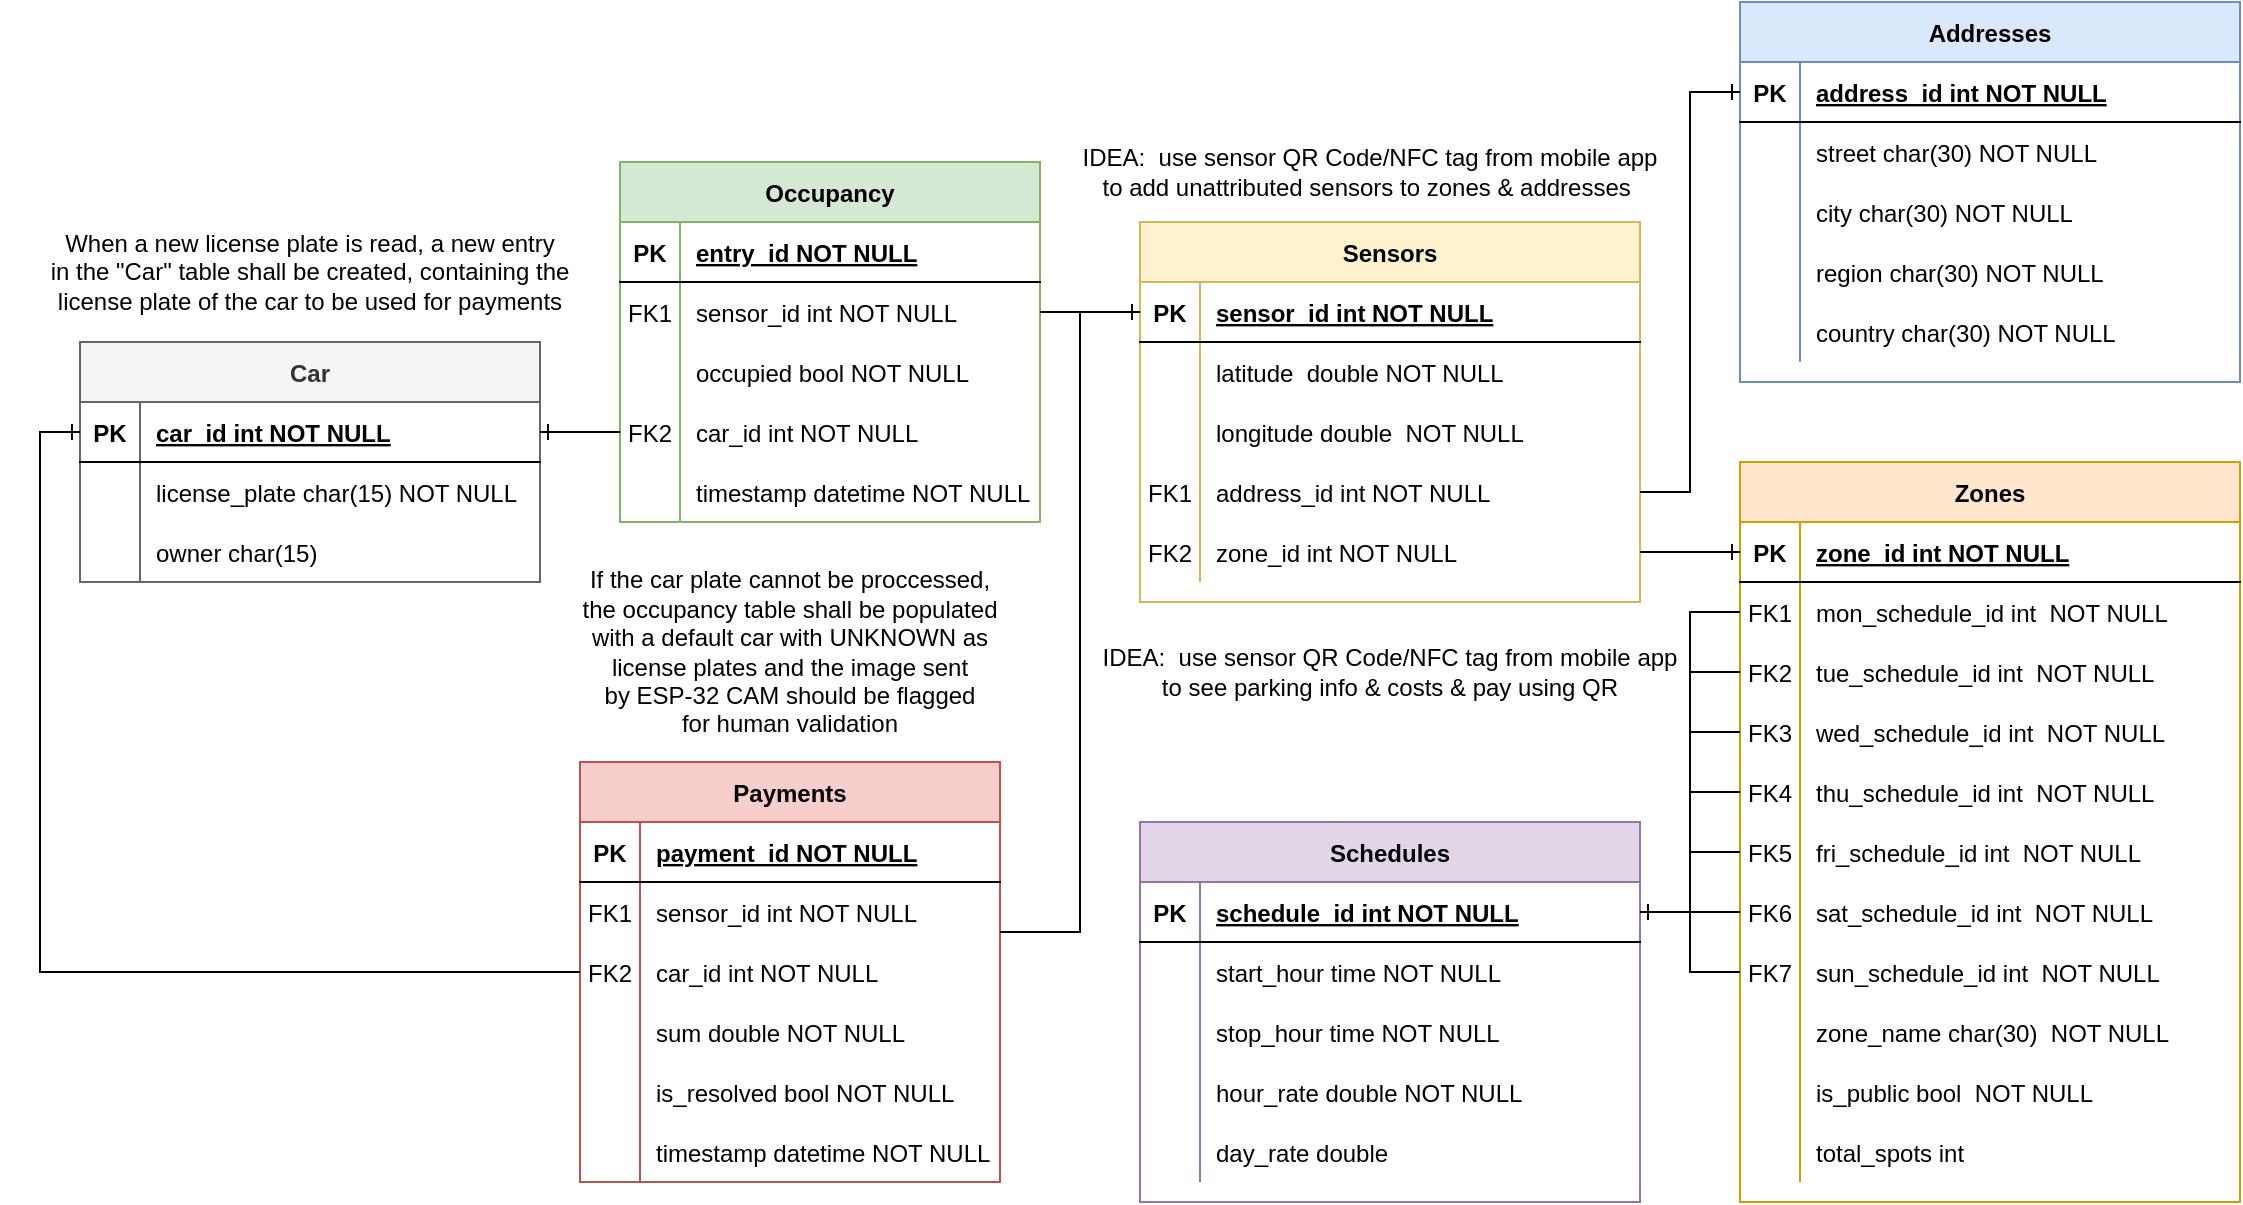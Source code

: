 <mxfile version="20.5.1" type="device"><diagram id="R2lEEEUBdFMjLlhIrx00" name="Page-1"><mxGraphModel dx="2128" dy="551" grid="1" gridSize="10" guides="1" tooltips="1" connect="1" arrows="1" fold="1" page="1" pageScale="1" pageWidth="850" pageHeight="1100" math="0" shadow="0" extFonts="Permanent Marker^https://fonts.googleapis.com/css?family=Permanent+Marker"><root><mxCell id="0"/><mxCell id="1" parent="0"/><mxCell id="C-vyLk0tnHw3VtMMgP7b-2" value="Addresses" style="shape=table;startSize=30;container=1;collapsible=1;childLayout=tableLayout;fixedRows=1;rowLines=0;fontStyle=1;align=center;resizeLast=1;fillColor=#dae8fc;strokeColor=#6c8ebf;" parent="1" vertex="1"><mxGeometry x="570" y="110" width="250" height="190" as="geometry"/></mxCell><mxCell id="C-vyLk0tnHw3VtMMgP7b-3" value="" style="shape=partialRectangle;collapsible=0;dropTarget=0;pointerEvents=0;fillColor=none;points=[[0,0.5],[1,0.5]];portConstraint=eastwest;top=0;left=0;right=0;bottom=1;" parent="C-vyLk0tnHw3VtMMgP7b-2" vertex="1"><mxGeometry y="30" width="250" height="30" as="geometry"/></mxCell><mxCell id="C-vyLk0tnHw3VtMMgP7b-4" value="PK" style="shape=partialRectangle;overflow=hidden;connectable=0;fillColor=none;top=0;left=0;bottom=0;right=0;fontStyle=1;" parent="C-vyLk0tnHw3VtMMgP7b-3" vertex="1"><mxGeometry width="30" height="30" as="geometry"><mxRectangle width="30" height="30" as="alternateBounds"/></mxGeometry></mxCell><mxCell id="C-vyLk0tnHw3VtMMgP7b-5" value="address_id int NOT NULL " style="shape=partialRectangle;overflow=hidden;connectable=0;fillColor=none;top=0;left=0;bottom=0;right=0;align=left;spacingLeft=6;fontStyle=5;" parent="C-vyLk0tnHw3VtMMgP7b-3" vertex="1"><mxGeometry x="30" width="220" height="30" as="geometry"><mxRectangle width="220" height="30" as="alternateBounds"/></mxGeometry></mxCell><mxCell id="rsS_jhaU9RHs_I5xBxLP-193" value="" style="shape=partialRectangle;collapsible=0;dropTarget=0;pointerEvents=0;fillColor=none;points=[[0,0.5],[1,0.5]];portConstraint=eastwest;top=0;left=0;right=0;bottom=0;" parent="C-vyLk0tnHw3VtMMgP7b-2" vertex="1"><mxGeometry y="60" width="250" height="30" as="geometry"/></mxCell><mxCell id="rsS_jhaU9RHs_I5xBxLP-194" value="" style="shape=partialRectangle;overflow=hidden;connectable=0;fillColor=none;top=0;left=0;bottom=0;right=0;" parent="rsS_jhaU9RHs_I5xBxLP-193" vertex="1"><mxGeometry width="30" height="30" as="geometry"><mxRectangle width="30" height="30" as="alternateBounds"/></mxGeometry></mxCell><mxCell id="rsS_jhaU9RHs_I5xBxLP-195" value="street char(30) NOT NULL" style="shape=partialRectangle;overflow=hidden;connectable=0;fillColor=none;top=0;left=0;bottom=0;right=0;align=left;spacingLeft=6;" parent="rsS_jhaU9RHs_I5xBxLP-193" vertex="1"><mxGeometry x="30" width="220" height="30" as="geometry"><mxRectangle width="220" height="30" as="alternateBounds"/></mxGeometry></mxCell><mxCell id="C-vyLk0tnHw3VtMMgP7b-6" value="" style="shape=partialRectangle;collapsible=0;dropTarget=0;pointerEvents=0;fillColor=none;points=[[0,0.5],[1,0.5]];portConstraint=eastwest;top=0;left=0;right=0;bottom=0;" parent="C-vyLk0tnHw3VtMMgP7b-2" vertex="1"><mxGeometry y="90" width="250" height="30" as="geometry"/></mxCell><mxCell id="C-vyLk0tnHw3VtMMgP7b-7" value="" style="shape=partialRectangle;overflow=hidden;connectable=0;fillColor=none;top=0;left=0;bottom=0;right=0;" parent="C-vyLk0tnHw3VtMMgP7b-6" vertex="1"><mxGeometry width="30" height="30" as="geometry"><mxRectangle width="30" height="30" as="alternateBounds"/></mxGeometry></mxCell><mxCell id="C-vyLk0tnHw3VtMMgP7b-8" value="city char(30) NOT NULL" style="shape=partialRectangle;overflow=hidden;connectable=0;fillColor=none;top=0;left=0;bottom=0;right=0;align=left;spacingLeft=6;" parent="C-vyLk0tnHw3VtMMgP7b-6" vertex="1"><mxGeometry x="30" width="220" height="30" as="geometry"><mxRectangle width="220" height="30" as="alternateBounds"/></mxGeometry></mxCell><mxCell id="rsS_jhaU9RHs_I5xBxLP-184" value="" style="shape=partialRectangle;collapsible=0;dropTarget=0;pointerEvents=0;fillColor=none;points=[[0,0.5],[1,0.5]];portConstraint=eastwest;top=0;left=0;right=0;bottom=0;" parent="C-vyLk0tnHw3VtMMgP7b-2" vertex="1"><mxGeometry y="120" width="250" height="30" as="geometry"/></mxCell><mxCell id="rsS_jhaU9RHs_I5xBxLP-185" value="" style="shape=partialRectangle;overflow=hidden;connectable=0;fillColor=none;top=0;left=0;bottom=0;right=0;" parent="rsS_jhaU9RHs_I5xBxLP-184" vertex="1"><mxGeometry width="30" height="30" as="geometry"><mxRectangle width="30" height="30" as="alternateBounds"/></mxGeometry></mxCell><mxCell id="rsS_jhaU9RHs_I5xBxLP-186" value="region char(30) NOT NULL" style="shape=partialRectangle;overflow=hidden;connectable=0;fillColor=none;top=0;left=0;bottom=0;right=0;align=left;spacingLeft=6;" parent="rsS_jhaU9RHs_I5xBxLP-184" vertex="1"><mxGeometry x="30" width="220" height="30" as="geometry"><mxRectangle width="220" height="30" as="alternateBounds"/></mxGeometry></mxCell><mxCell id="rsS_jhaU9RHs_I5xBxLP-187" value="" style="shape=partialRectangle;collapsible=0;dropTarget=0;pointerEvents=0;fillColor=none;points=[[0,0.5],[1,0.5]];portConstraint=eastwest;top=0;left=0;right=0;bottom=0;" parent="C-vyLk0tnHw3VtMMgP7b-2" vertex="1"><mxGeometry y="150" width="250" height="30" as="geometry"/></mxCell><mxCell id="rsS_jhaU9RHs_I5xBxLP-188" value="" style="shape=partialRectangle;overflow=hidden;connectable=0;fillColor=none;top=0;left=0;bottom=0;right=0;" parent="rsS_jhaU9RHs_I5xBxLP-187" vertex="1"><mxGeometry width="30" height="30" as="geometry"><mxRectangle width="30" height="30" as="alternateBounds"/></mxGeometry></mxCell><mxCell id="rsS_jhaU9RHs_I5xBxLP-189" value="country char(30) NOT NULL" style="shape=partialRectangle;overflow=hidden;connectable=0;fillColor=none;top=0;left=0;bottom=0;right=0;align=left;spacingLeft=6;" parent="rsS_jhaU9RHs_I5xBxLP-187" vertex="1"><mxGeometry x="30" width="220" height="30" as="geometry"><mxRectangle width="220" height="30" as="alternateBounds"/></mxGeometry></mxCell><mxCell id="C-vyLk0tnHw3VtMMgP7b-13" value="Sensors" style="shape=table;startSize=30;container=1;collapsible=1;childLayout=tableLayout;fixedRows=1;rowLines=0;fontStyle=1;align=center;resizeLast=1;fillColor=#fff2cc;strokeColor=#d6b656;" parent="1" vertex="1"><mxGeometry x="270" y="220" width="250" height="190" as="geometry"/></mxCell><mxCell id="C-vyLk0tnHw3VtMMgP7b-14" value="" style="shape=partialRectangle;collapsible=0;dropTarget=0;pointerEvents=0;fillColor=none;points=[[0,0.5],[1,0.5]];portConstraint=eastwest;top=0;left=0;right=0;bottom=1;" parent="C-vyLk0tnHw3VtMMgP7b-13" vertex="1"><mxGeometry y="30" width="250" height="30" as="geometry"/></mxCell><mxCell id="C-vyLk0tnHw3VtMMgP7b-15" value="PK" style="shape=partialRectangle;overflow=hidden;connectable=0;fillColor=none;top=0;left=0;bottom=0;right=0;fontStyle=1;" parent="C-vyLk0tnHw3VtMMgP7b-14" vertex="1"><mxGeometry width="30" height="30" as="geometry"><mxRectangle width="30" height="30" as="alternateBounds"/></mxGeometry></mxCell><mxCell id="C-vyLk0tnHw3VtMMgP7b-16" value="sensor_id int NOT NULL" style="shape=partialRectangle;overflow=hidden;connectable=0;fillColor=none;top=0;left=0;bottom=0;right=0;align=left;spacingLeft=6;fontStyle=5;" parent="C-vyLk0tnHw3VtMMgP7b-14" vertex="1"><mxGeometry x="30" width="220" height="30" as="geometry"><mxRectangle width="220" height="30" as="alternateBounds"/></mxGeometry></mxCell><mxCell id="C-vyLk0tnHw3VtMMgP7b-20" value="" style="shape=partialRectangle;collapsible=0;dropTarget=0;pointerEvents=0;fillColor=none;points=[[0,0.5],[1,0.5]];portConstraint=eastwest;top=0;left=0;right=0;bottom=0;" parent="C-vyLk0tnHw3VtMMgP7b-13" vertex="1"><mxGeometry y="60" width="250" height="30" as="geometry"/></mxCell><mxCell id="C-vyLk0tnHw3VtMMgP7b-21" value="" style="shape=partialRectangle;overflow=hidden;connectable=0;fillColor=none;top=0;left=0;bottom=0;right=0;" parent="C-vyLk0tnHw3VtMMgP7b-20" vertex="1"><mxGeometry width="30" height="30" as="geometry"><mxRectangle width="30" height="30" as="alternateBounds"/></mxGeometry></mxCell><mxCell id="C-vyLk0tnHw3VtMMgP7b-22" value="latitude  double NOT NULL" style="shape=partialRectangle;overflow=hidden;connectable=0;fillColor=none;top=0;left=0;bottom=0;right=0;align=left;spacingLeft=6;" parent="C-vyLk0tnHw3VtMMgP7b-20" vertex="1"><mxGeometry x="30" width="220" height="30" as="geometry"><mxRectangle width="220" height="30" as="alternateBounds"/></mxGeometry></mxCell><mxCell id="rsS_jhaU9RHs_I5xBxLP-3" value="" style="shape=partialRectangle;collapsible=0;dropTarget=0;pointerEvents=0;fillColor=none;points=[[0,0.5],[1,0.5]];portConstraint=eastwest;top=0;left=0;right=0;bottom=0;" parent="C-vyLk0tnHw3VtMMgP7b-13" vertex="1"><mxGeometry y="90" width="250" height="30" as="geometry"/></mxCell><mxCell id="rsS_jhaU9RHs_I5xBxLP-4" value="" style="shape=partialRectangle;overflow=hidden;connectable=0;fillColor=none;top=0;left=0;bottom=0;right=0;" parent="rsS_jhaU9RHs_I5xBxLP-3" vertex="1"><mxGeometry width="30" height="30" as="geometry"><mxRectangle width="30" height="30" as="alternateBounds"/></mxGeometry></mxCell><mxCell id="rsS_jhaU9RHs_I5xBxLP-5" value="longitude double  NOT NULL" style="shape=partialRectangle;overflow=hidden;connectable=0;fillColor=none;top=0;left=0;bottom=0;right=0;align=left;spacingLeft=6;" parent="rsS_jhaU9RHs_I5xBxLP-3" vertex="1"><mxGeometry x="30" width="220" height="30" as="geometry"><mxRectangle width="220" height="30" as="alternateBounds"/></mxGeometry></mxCell><mxCell id="rsS_jhaU9RHs_I5xBxLP-6" value="" style="shape=partialRectangle;collapsible=0;dropTarget=0;pointerEvents=0;fillColor=none;points=[[0,0.5],[1,0.5]];portConstraint=eastwest;top=0;left=0;right=0;bottom=0;" parent="C-vyLk0tnHw3VtMMgP7b-13" vertex="1"><mxGeometry y="120" width="250" height="30" as="geometry"/></mxCell><mxCell id="rsS_jhaU9RHs_I5xBxLP-7" value="FK1" style="shape=partialRectangle;overflow=hidden;connectable=0;fillColor=none;top=0;left=0;bottom=0;right=0;" parent="rsS_jhaU9RHs_I5xBxLP-6" vertex="1"><mxGeometry width="30" height="30" as="geometry"><mxRectangle width="30" height="30" as="alternateBounds"/></mxGeometry></mxCell><mxCell id="rsS_jhaU9RHs_I5xBxLP-8" value="address_id int NOT NULL" style="shape=partialRectangle;overflow=hidden;connectable=0;fillColor=none;top=0;left=0;bottom=0;right=0;align=left;spacingLeft=6;" parent="rsS_jhaU9RHs_I5xBxLP-6" vertex="1"><mxGeometry x="30" width="220" height="30" as="geometry"><mxRectangle width="220" height="30" as="alternateBounds"/></mxGeometry></mxCell><mxCell id="rsS_jhaU9RHs_I5xBxLP-12" value="" style="shape=partialRectangle;collapsible=0;dropTarget=0;pointerEvents=0;fillColor=none;points=[[0,0.5],[1,0.5]];portConstraint=eastwest;top=0;left=0;right=0;bottom=0;" parent="C-vyLk0tnHw3VtMMgP7b-13" vertex="1"><mxGeometry y="150" width="250" height="30" as="geometry"/></mxCell><mxCell id="rsS_jhaU9RHs_I5xBxLP-13" value="FK2" style="shape=partialRectangle;overflow=hidden;connectable=0;fillColor=none;top=0;left=0;bottom=0;right=0;" parent="rsS_jhaU9RHs_I5xBxLP-12" vertex="1"><mxGeometry width="30" height="30" as="geometry"><mxRectangle width="30" height="30" as="alternateBounds"/></mxGeometry></mxCell><mxCell id="rsS_jhaU9RHs_I5xBxLP-14" value="zone_id int NOT NULL" style="shape=partialRectangle;overflow=hidden;connectable=0;fillColor=none;top=0;left=0;bottom=0;right=0;align=left;spacingLeft=6;" parent="rsS_jhaU9RHs_I5xBxLP-12" vertex="1"><mxGeometry x="30" width="220" height="30" as="geometry"><mxRectangle width="220" height="30" as="alternateBounds"/></mxGeometry></mxCell><mxCell id="C-vyLk0tnHw3VtMMgP7b-23" value="Zones" style="shape=table;startSize=30;container=1;collapsible=1;childLayout=tableLayout;fixedRows=1;rowLines=0;fontStyle=1;align=center;resizeLast=1;fillColor=#ffe6cc;strokeColor=#d79b00;" parent="1" vertex="1"><mxGeometry x="570" y="340" width="250" height="370" as="geometry"/></mxCell><mxCell id="C-vyLk0tnHw3VtMMgP7b-24" value="" style="shape=partialRectangle;collapsible=0;dropTarget=0;pointerEvents=0;fillColor=none;points=[[0,0.5],[1,0.5]];portConstraint=eastwest;top=0;left=0;right=0;bottom=1;" parent="C-vyLk0tnHw3VtMMgP7b-23" vertex="1"><mxGeometry y="30" width="250" height="30" as="geometry"/></mxCell><mxCell id="C-vyLk0tnHw3VtMMgP7b-25" value="PK" style="shape=partialRectangle;overflow=hidden;connectable=0;fillColor=none;top=0;left=0;bottom=0;right=0;fontStyle=1;" parent="C-vyLk0tnHw3VtMMgP7b-24" vertex="1"><mxGeometry width="30" height="30" as="geometry"><mxRectangle width="30" height="30" as="alternateBounds"/></mxGeometry></mxCell><mxCell id="C-vyLk0tnHw3VtMMgP7b-26" value="zone_id int NOT NULL " style="shape=partialRectangle;overflow=hidden;connectable=0;fillColor=none;top=0;left=0;bottom=0;right=0;align=left;spacingLeft=6;fontStyle=5;" parent="C-vyLk0tnHw3VtMMgP7b-24" vertex="1"><mxGeometry x="30" width="220" height="30" as="geometry"><mxRectangle width="220" height="30" as="alternateBounds"/></mxGeometry></mxCell><mxCell id="rsS_jhaU9RHs_I5xBxLP-130" value="" style="shape=partialRectangle;collapsible=0;dropTarget=0;pointerEvents=0;fillColor=none;points=[[0,0.5],[1,0.5]];portConstraint=eastwest;top=0;left=0;right=0;bottom=0;" parent="C-vyLk0tnHw3VtMMgP7b-23" vertex="1"><mxGeometry y="60" width="250" height="30" as="geometry"/></mxCell><mxCell id="rsS_jhaU9RHs_I5xBxLP-131" value="FK1" style="shape=partialRectangle;overflow=hidden;connectable=0;fillColor=none;top=0;left=0;bottom=0;right=0;" parent="rsS_jhaU9RHs_I5xBxLP-130" vertex="1"><mxGeometry width="30" height="30" as="geometry"><mxRectangle width="30" height="30" as="alternateBounds"/></mxGeometry></mxCell><mxCell id="rsS_jhaU9RHs_I5xBxLP-132" value="mon_schedule_id int  NOT NULL" style="shape=partialRectangle;overflow=hidden;connectable=0;fillColor=none;top=0;left=0;bottom=0;right=0;align=left;spacingLeft=6;" parent="rsS_jhaU9RHs_I5xBxLP-130" vertex="1"><mxGeometry x="30" width="220" height="30" as="geometry"><mxRectangle width="220" height="30" as="alternateBounds"/></mxGeometry></mxCell><mxCell id="XwUk0z8WVGy98uVJeKkR-19" value="" style="shape=partialRectangle;collapsible=0;dropTarget=0;pointerEvents=0;fillColor=none;points=[[0,0.5],[1,0.5]];portConstraint=eastwest;top=0;left=0;right=0;bottom=0;" parent="C-vyLk0tnHw3VtMMgP7b-23" vertex="1"><mxGeometry y="90" width="250" height="30" as="geometry"/></mxCell><mxCell id="XwUk0z8WVGy98uVJeKkR-20" value="FK2" style="shape=partialRectangle;overflow=hidden;connectable=0;fillColor=none;top=0;left=0;bottom=0;right=0;" parent="XwUk0z8WVGy98uVJeKkR-19" vertex="1"><mxGeometry width="30" height="30" as="geometry"><mxRectangle width="30" height="30" as="alternateBounds"/></mxGeometry></mxCell><mxCell id="XwUk0z8WVGy98uVJeKkR-21" value="tue_schedule_id int  NOT NULL" style="shape=partialRectangle;overflow=hidden;connectable=0;fillColor=none;top=0;left=0;bottom=0;right=0;align=left;spacingLeft=6;" parent="XwUk0z8WVGy98uVJeKkR-19" vertex="1"><mxGeometry x="30" width="220" height="30" as="geometry"><mxRectangle width="220" height="30" as="alternateBounds"/></mxGeometry></mxCell><mxCell id="XwUk0z8WVGy98uVJeKkR-22" value="" style="shape=partialRectangle;collapsible=0;dropTarget=0;pointerEvents=0;fillColor=none;points=[[0,0.5],[1,0.5]];portConstraint=eastwest;top=0;left=0;right=0;bottom=0;" parent="C-vyLk0tnHw3VtMMgP7b-23" vertex="1"><mxGeometry y="120" width="250" height="30" as="geometry"/></mxCell><mxCell id="XwUk0z8WVGy98uVJeKkR-23" value="FK3" style="shape=partialRectangle;overflow=hidden;connectable=0;fillColor=none;top=0;left=0;bottom=0;right=0;" parent="XwUk0z8WVGy98uVJeKkR-22" vertex="1"><mxGeometry width="30" height="30" as="geometry"><mxRectangle width="30" height="30" as="alternateBounds"/></mxGeometry></mxCell><mxCell id="XwUk0z8WVGy98uVJeKkR-24" value="wed_schedule_id int  NOT NULL" style="shape=partialRectangle;overflow=hidden;connectable=0;fillColor=none;top=0;left=0;bottom=0;right=0;align=left;spacingLeft=6;" parent="XwUk0z8WVGy98uVJeKkR-22" vertex="1"><mxGeometry x="30" width="220" height="30" as="geometry"><mxRectangle width="220" height="30" as="alternateBounds"/></mxGeometry></mxCell><mxCell id="XwUk0z8WVGy98uVJeKkR-25" value="" style="shape=partialRectangle;collapsible=0;dropTarget=0;pointerEvents=0;fillColor=none;points=[[0,0.5],[1,0.5]];portConstraint=eastwest;top=0;left=0;right=0;bottom=0;" parent="C-vyLk0tnHw3VtMMgP7b-23" vertex="1"><mxGeometry y="150" width="250" height="30" as="geometry"/></mxCell><mxCell id="XwUk0z8WVGy98uVJeKkR-26" value="FK4" style="shape=partialRectangle;overflow=hidden;connectable=0;fillColor=none;top=0;left=0;bottom=0;right=0;" parent="XwUk0z8WVGy98uVJeKkR-25" vertex="1"><mxGeometry width="30" height="30" as="geometry"><mxRectangle width="30" height="30" as="alternateBounds"/></mxGeometry></mxCell><mxCell id="XwUk0z8WVGy98uVJeKkR-27" value="thu_schedule_id int  NOT NULL" style="shape=partialRectangle;overflow=hidden;connectable=0;fillColor=none;top=0;left=0;bottom=0;right=0;align=left;spacingLeft=6;" parent="XwUk0z8WVGy98uVJeKkR-25" vertex="1"><mxGeometry x="30" width="220" height="30" as="geometry"><mxRectangle width="220" height="30" as="alternateBounds"/></mxGeometry></mxCell><mxCell id="XwUk0z8WVGy98uVJeKkR-28" value="" style="shape=partialRectangle;collapsible=0;dropTarget=0;pointerEvents=0;fillColor=none;points=[[0,0.5],[1,0.5]];portConstraint=eastwest;top=0;left=0;right=0;bottom=0;" parent="C-vyLk0tnHw3VtMMgP7b-23" vertex="1"><mxGeometry y="180" width="250" height="30" as="geometry"/></mxCell><mxCell id="XwUk0z8WVGy98uVJeKkR-29" value="FK5" style="shape=partialRectangle;overflow=hidden;connectable=0;fillColor=none;top=0;left=0;bottom=0;right=0;" parent="XwUk0z8WVGy98uVJeKkR-28" vertex="1"><mxGeometry width="30" height="30" as="geometry"><mxRectangle width="30" height="30" as="alternateBounds"/></mxGeometry></mxCell><mxCell id="XwUk0z8WVGy98uVJeKkR-30" value="fri_schedule_id int  NOT NULL" style="shape=partialRectangle;overflow=hidden;connectable=0;fillColor=none;top=0;left=0;bottom=0;right=0;align=left;spacingLeft=6;" parent="XwUk0z8WVGy98uVJeKkR-28" vertex="1"><mxGeometry x="30" width="220" height="30" as="geometry"><mxRectangle width="220" height="30" as="alternateBounds"/></mxGeometry></mxCell><mxCell id="XwUk0z8WVGy98uVJeKkR-31" value="" style="shape=partialRectangle;collapsible=0;dropTarget=0;pointerEvents=0;fillColor=none;points=[[0,0.5],[1,0.5]];portConstraint=eastwest;top=0;left=0;right=0;bottom=0;" parent="C-vyLk0tnHw3VtMMgP7b-23" vertex="1"><mxGeometry y="210" width="250" height="30" as="geometry"/></mxCell><mxCell id="XwUk0z8WVGy98uVJeKkR-32" value="FK6" style="shape=partialRectangle;overflow=hidden;connectable=0;fillColor=none;top=0;left=0;bottom=0;right=0;" parent="XwUk0z8WVGy98uVJeKkR-31" vertex="1"><mxGeometry width="30" height="30" as="geometry"><mxRectangle width="30" height="30" as="alternateBounds"/></mxGeometry></mxCell><mxCell id="XwUk0z8WVGy98uVJeKkR-33" value="sat_schedule_id int  NOT NULL" style="shape=partialRectangle;overflow=hidden;connectable=0;fillColor=none;top=0;left=0;bottom=0;right=0;align=left;spacingLeft=6;" parent="XwUk0z8WVGy98uVJeKkR-31" vertex="1"><mxGeometry x="30" width="220" height="30" as="geometry"><mxRectangle width="220" height="30" as="alternateBounds"/></mxGeometry></mxCell><mxCell id="XwUk0z8WVGy98uVJeKkR-34" value="" style="shape=partialRectangle;collapsible=0;dropTarget=0;pointerEvents=0;fillColor=none;points=[[0,0.5],[1,0.5]];portConstraint=eastwest;top=0;left=0;right=0;bottom=0;" parent="C-vyLk0tnHw3VtMMgP7b-23" vertex="1"><mxGeometry y="240" width="250" height="30" as="geometry"/></mxCell><mxCell id="XwUk0z8WVGy98uVJeKkR-35" value="FK7" style="shape=partialRectangle;overflow=hidden;connectable=0;fillColor=none;top=0;left=0;bottom=0;right=0;" parent="XwUk0z8WVGy98uVJeKkR-34" vertex="1"><mxGeometry width="30" height="30" as="geometry"><mxRectangle width="30" height="30" as="alternateBounds"/></mxGeometry></mxCell><mxCell id="XwUk0z8WVGy98uVJeKkR-36" value="sun_schedule_id int  NOT NULL" style="shape=partialRectangle;overflow=hidden;connectable=0;fillColor=none;top=0;left=0;bottom=0;right=0;align=left;spacingLeft=6;" parent="XwUk0z8WVGy98uVJeKkR-34" vertex="1"><mxGeometry x="30" width="220" height="30" as="geometry"><mxRectangle width="220" height="30" as="alternateBounds"/></mxGeometry></mxCell><mxCell id="rsS_jhaU9RHs_I5xBxLP-29" value="" style="shape=partialRectangle;collapsible=0;dropTarget=0;pointerEvents=0;fillColor=none;points=[[0,0.5],[1,0.5]];portConstraint=eastwest;top=0;left=0;right=0;bottom=0;" parent="C-vyLk0tnHw3VtMMgP7b-23" vertex="1"><mxGeometry y="270" width="250" height="30" as="geometry"/></mxCell><mxCell id="rsS_jhaU9RHs_I5xBxLP-30" value="" style="shape=partialRectangle;overflow=hidden;connectable=0;fillColor=none;top=0;left=0;bottom=0;right=0;" parent="rsS_jhaU9RHs_I5xBxLP-29" vertex="1"><mxGeometry width="30" height="30" as="geometry"><mxRectangle width="30" height="30" as="alternateBounds"/></mxGeometry></mxCell><mxCell id="rsS_jhaU9RHs_I5xBxLP-31" value="zone_name char(30)  NOT NULL" style="shape=partialRectangle;overflow=hidden;connectable=0;fillColor=none;top=0;left=0;bottom=0;right=0;align=left;spacingLeft=6;" parent="rsS_jhaU9RHs_I5xBxLP-29" vertex="1"><mxGeometry x="30" width="220" height="30" as="geometry"><mxRectangle width="220" height="30" as="alternateBounds"/></mxGeometry></mxCell><mxCell id="rsS_jhaU9RHs_I5xBxLP-19" value="" style="shape=partialRectangle;collapsible=0;dropTarget=0;pointerEvents=0;fillColor=none;points=[[0,0.5],[1,0.5]];portConstraint=eastwest;top=0;left=0;right=0;bottom=0;" parent="C-vyLk0tnHw3VtMMgP7b-23" vertex="1"><mxGeometry y="300" width="250" height="30" as="geometry"/></mxCell><mxCell id="rsS_jhaU9RHs_I5xBxLP-20" value="" style="shape=partialRectangle;overflow=hidden;connectable=0;fillColor=none;top=0;left=0;bottom=0;right=0;" parent="rsS_jhaU9RHs_I5xBxLP-19" vertex="1"><mxGeometry width="30" height="30" as="geometry"><mxRectangle width="30" height="30" as="alternateBounds"/></mxGeometry></mxCell><mxCell id="rsS_jhaU9RHs_I5xBxLP-21" value="is_public bool  NOT NULL" style="shape=partialRectangle;overflow=hidden;connectable=0;fillColor=none;top=0;left=0;bottom=0;right=0;align=left;spacingLeft=6;" parent="rsS_jhaU9RHs_I5xBxLP-19" vertex="1"><mxGeometry x="30" width="220" height="30" as="geometry"><mxRectangle width="220" height="30" as="alternateBounds"/></mxGeometry></mxCell><mxCell id="C-vyLk0tnHw3VtMMgP7b-27" value="" style="shape=partialRectangle;collapsible=0;dropTarget=0;pointerEvents=0;fillColor=none;points=[[0,0.5],[1,0.5]];portConstraint=eastwest;top=0;left=0;right=0;bottom=0;" parent="C-vyLk0tnHw3VtMMgP7b-23" vertex="1"><mxGeometry y="330" width="250" height="30" as="geometry"/></mxCell><mxCell id="C-vyLk0tnHw3VtMMgP7b-28" value="" style="shape=partialRectangle;overflow=hidden;connectable=0;fillColor=none;top=0;left=0;bottom=0;right=0;" parent="C-vyLk0tnHw3VtMMgP7b-27" vertex="1"><mxGeometry width="30" height="30" as="geometry"><mxRectangle width="30" height="30" as="alternateBounds"/></mxGeometry></mxCell><mxCell id="C-vyLk0tnHw3VtMMgP7b-29" value="total_spots int" style="shape=partialRectangle;overflow=hidden;connectable=0;fillColor=none;top=0;left=0;bottom=0;right=0;align=left;spacingLeft=6;" parent="C-vyLk0tnHw3VtMMgP7b-27" vertex="1"><mxGeometry x="30" width="220" height="30" as="geometry"><mxRectangle width="220" height="30" as="alternateBounds"/></mxGeometry></mxCell><mxCell id="rsS_jhaU9RHs_I5xBxLP-38" value="Schedules" style="shape=table;startSize=30;container=1;collapsible=1;childLayout=tableLayout;fixedRows=1;rowLines=0;fontStyle=1;align=center;resizeLast=1;fillColor=#e1d5e7;strokeColor=#9673a6;" parent="1" vertex="1"><mxGeometry x="270" y="520" width="250" height="190" as="geometry"/></mxCell><mxCell id="rsS_jhaU9RHs_I5xBxLP-39" value="" style="shape=partialRectangle;collapsible=0;dropTarget=0;pointerEvents=0;fillColor=none;points=[[0,0.5],[1,0.5]];portConstraint=eastwest;top=0;left=0;right=0;bottom=1;" parent="rsS_jhaU9RHs_I5xBxLP-38" vertex="1"><mxGeometry y="30" width="250" height="30" as="geometry"/></mxCell><mxCell id="rsS_jhaU9RHs_I5xBxLP-40" value="PK" style="shape=partialRectangle;overflow=hidden;connectable=0;fillColor=none;top=0;left=0;bottom=0;right=0;fontStyle=1;" parent="rsS_jhaU9RHs_I5xBxLP-39" vertex="1"><mxGeometry width="30" height="30" as="geometry"><mxRectangle width="30" height="30" as="alternateBounds"/></mxGeometry></mxCell><mxCell id="rsS_jhaU9RHs_I5xBxLP-41" value="schedule_id int NOT NULL " style="shape=partialRectangle;overflow=hidden;connectable=0;fillColor=none;top=0;left=0;bottom=0;right=0;align=left;spacingLeft=6;fontStyle=5;" parent="rsS_jhaU9RHs_I5xBxLP-39" vertex="1"><mxGeometry x="30" width="220" height="30" as="geometry"><mxRectangle width="220" height="30" as="alternateBounds"/></mxGeometry></mxCell><mxCell id="rsS_jhaU9RHs_I5xBxLP-54" value="" style="shape=partialRectangle;collapsible=0;dropTarget=0;pointerEvents=0;fillColor=none;points=[[0,0.5],[1,0.5]];portConstraint=eastwest;top=0;left=0;right=0;bottom=0;" parent="rsS_jhaU9RHs_I5xBxLP-38" vertex="1"><mxGeometry y="60" width="250" height="30" as="geometry"/></mxCell><mxCell id="rsS_jhaU9RHs_I5xBxLP-55" value="" style="shape=partialRectangle;overflow=hidden;connectable=0;fillColor=none;top=0;left=0;bottom=0;right=0;" parent="rsS_jhaU9RHs_I5xBxLP-54" vertex="1"><mxGeometry width="30" height="30" as="geometry"><mxRectangle width="30" height="30" as="alternateBounds"/></mxGeometry></mxCell><mxCell id="rsS_jhaU9RHs_I5xBxLP-56" value="start_hour time NOT NULL" style="shape=partialRectangle;overflow=hidden;connectable=0;fillColor=none;top=0;left=0;bottom=0;right=0;align=left;spacingLeft=6;" parent="rsS_jhaU9RHs_I5xBxLP-54" vertex="1"><mxGeometry x="30" width="220" height="30" as="geometry"><mxRectangle width="220" height="30" as="alternateBounds"/></mxGeometry></mxCell><mxCell id="rsS_jhaU9RHs_I5xBxLP-57" value="" style="shape=partialRectangle;collapsible=0;dropTarget=0;pointerEvents=0;fillColor=none;points=[[0,0.5],[1,0.5]];portConstraint=eastwest;top=0;left=0;right=0;bottom=0;" parent="rsS_jhaU9RHs_I5xBxLP-38" vertex="1"><mxGeometry y="90" width="250" height="30" as="geometry"/></mxCell><mxCell id="rsS_jhaU9RHs_I5xBxLP-58" value="" style="shape=partialRectangle;overflow=hidden;connectable=0;fillColor=none;top=0;left=0;bottom=0;right=0;" parent="rsS_jhaU9RHs_I5xBxLP-57" vertex="1"><mxGeometry width="30" height="30" as="geometry"><mxRectangle width="30" height="30" as="alternateBounds"/></mxGeometry></mxCell><mxCell id="rsS_jhaU9RHs_I5xBxLP-59" value="stop_hour time NOT NULL" style="shape=partialRectangle;overflow=hidden;connectable=0;fillColor=none;top=0;left=0;bottom=0;right=0;align=left;spacingLeft=6;" parent="rsS_jhaU9RHs_I5xBxLP-57" vertex="1"><mxGeometry x="30" width="220" height="30" as="geometry"><mxRectangle width="220" height="30" as="alternateBounds"/></mxGeometry></mxCell><mxCell id="rsS_jhaU9RHs_I5xBxLP-135" value="" style="shape=partialRectangle;collapsible=0;dropTarget=0;pointerEvents=0;fillColor=none;points=[[0,0.5],[1,0.5]];portConstraint=eastwest;top=0;left=0;right=0;bottom=0;" parent="rsS_jhaU9RHs_I5xBxLP-38" vertex="1"><mxGeometry y="120" width="250" height="30" as="geometry"/></mxCell><mxCell id="rsS_jhaU9RHs_I5xBxLP-136" value="" style="shape=partialRectangle;overflow=hidden;connectable=0;fillColor=none;top=0;left=0;bottom=0;right=0;" parent="rsS_jhaU9RHs_I5xBxLP-135" vertex="1"><mxGeometry width="30" height="30" as="geometry"><mxRectangle width="30" height="30" as="alternateBounds"/></mxGeometry></mxCell><mxCell id="rsS_jhaU9RHs_I5xBxLP-137" value="hour_rate double NOT NULL" style="shape=partialRectangle;overflow=hidden;connectable=0;fillColor=none;top=0;left=0;bottom=0;right=0;align=left;spacingLeft=6;" parent="rsS_jhaU9RHs_I5xBxLP-135" vertex="1"><mxGeometry x="30" width="220" height="30" as="geometry"><mxRectangle width="220" height="30" as="alternateBounds"/></mxGeometry></mxCell><mxCell id="rsS_jhaU9RHs_I5xBxLP-138" value="" style="shape=partialRectangle;collapsible=0;dropTarget=0;pointerEvents=0;fillColor=none;points=[[0,0.5],[1,0.5]];portConstraint=eastwest;top=0;left=0;right=0;bottom=0;" parent="rsS_jhaU9RHs_I5xBxLP-38" vertex="1"><mxGeometry y="150" width="250" height="30" as="geometry"/></mxCell><mxCell id="rsS_jhaU9RHs_I5xBxLP-139" value="" style="shape=partialRectangle;overflow=hidden;connectable=0;fillColor=none;top=0;left=0;bottom=0;right=0;" parent="rsS_jhaU9RHs_I5xBxLP-138" vertex="1"><mxGeometry width="30" height="30" as="geometry"><mxRectangle width="30" height="30" as="alternateBounds"/></mxGeometry></mxCell><mxCell id="rsS_jhaU9RHs_I5xBxLP-140" value="day_rate double" style="shape=partialRectangle;overflow=hidden;connectable=0;fillColor=none;top=0;left=0;bottom=0;right=0;align=left;spacingLeft=6;" parent="rsS_jhaU9RHs_I5xBxLP-138" vertex="1"><mxGeometry x="30" width="220" height="30" as="geometry"><mxRectangle width="220" height="30" as="alternateBounds"/></mxGeometry></mxCell><mxCell id="rsS_jhaU9RHs_I5xBxLP-142" style="edgeStyle=orthogonalEdgeStyle;rounded=0;orthogonalLoop=1;jettySize=auto;html=1;entryX=0;entryY=0.5;entryDx=0;entryDy=0;endArrow=ERone;endFill=0;" parent="1" source="rsS_jhaU9RHs_I5xBxLP-6" target="C-vyLk0tnHw3VtMMgP7b-3" edge="1"><mxGeometry relative="1" as="geometry"/></mxCell><mxCell id="rsS_jhaU9RHs_I5xBxLP-143" style="edgeStyle=orthogonalEdgeStyle;rounded=0;orthogonalLoop=1;jettySize=auto;html=1;endArrow=ERone;endFill=0;" parent="1" source="rsS_jhaU9RHs_I5xBxLP-12" target="C-vyLk0tnHw3VtMMgP7b-24" edge="1"><mxGeometry relative="1" as="geometry"/></mxCell><mxCell id="rsS_jhaU9RHs_I5xBxLP-196" value="Occupancy" style="shape=table;startSize=30;container=1;collapsible=1;childLayout=tableLayout;fixedRows=1;rowLines=0;fontStyle=1;align=center;resizeLast=1;fillColor=#d5e8d4;strokeColor=#82b366;" parent="1" vertex="1"><mxGeometry x="10" y="190" width="210" height="180" as="geometry"/></mxCell><mxCell id="rsS_jhaU9RHs_I5xBxLP-197" value="" style="shape=partialRectangle;collapsible=0;dropTarget=0;pointerEvents=0;fillColor=none;points=[[0,0.5],[1,0.5]];portConstraint=eastwest;top=0;left=0;right=0;bottom=1;" parent="rsS_jhaU9RHs_I5xBxLP-196" vertex="1"><mxGeometry y="30" width="210" height="30" as="geometry"/></mxCell><mxCell id="rsS_jhaU9RHs_I5xBxLP-198" value="PK" style="shape=partialRectangle;overflow=hidden;connectable=0;fillColor=none;top=0;left=0;bottom=0;right=0;fontStyle=1;" parent="rsS_jhaU9RHs_I5xBxLP-197" vertex="1"><mxGeometry width="30" height="30" as="geometry"><mxRectangle width="30" height="30" as="alternateBounds"/></mxGeometry></mxCell><mxCell id="rsS_jhaU9RHs_I5xBxLP-199" value="entry_id NOT NULL" style="shape=partialRectangle;overflow=hidden;connectable=0;fillColor=none;top=0;left=0;bottom=0;right=0;align=left;spacingLeft=6;fontStyle=5;" parent="rsS_jhaU9RHs_I5xBxLP-197" vertex="1"><mxGeometry x="30" width="180" height="30" as="geometry"><mxRectangle width="180" height="30" as="alternateBounds"/></mxGeometry></mxCell><mxCell id="rsS_jhaU9RHs_I5xBxLP-200" value="" style="shape=partialRectangle;collapsible=0;dropTarget=0;pointerEvents=0;fillColor=none;points=[[0,0.5],[1,0.5]];portConstraint=eastwest;top=0;left=0;right=0;bottom=0;" parent="rsS_jhaU9RHs_I5xBxLP-196" vertex="1"><mxGeometry y="60" width="210" height="30" as="geometry"/></mxCell><mxCell id="rsS_jhaU9RHs_I5xBxLP-201" value="FK1" style="shape=partialRectangle;overflow=hidden;connectable=0;fillColor=none;top=0;left=0;bottom=0;right=0;" parent="rsS_jhaU9RHs_I5xBxLP-200" vertex="1"><mxGeometry width="30" height="30" as="geometry"><mxRectangle width="30" height="30" as="alternateBounds"/></mxGeometry></mxCell><mxCell id="rsS_jhaU9RHs_I5xBxLP-202" value="sensor_id int NOT NULL" style="shape=partialRectangle;overflow=hidden;connectable=0;fillColor=none;top=0;left=0;bottom=0;right=0;align=left;spacingLeft=6;" parent="rsS_jhaU9RHs_I5xBxLP-200" vertex="1"><mxGeometry x="30" width="180" height="30" as="geometry"><mxRectangle width="180" height="30" as="alternateBounds"/></mxGeometry></mxCell><mxCell id="rsS_jhaU9RHs_I5xBxLP-230" value="" style="shape=partialRectangle;collapsible=0;dropTarget=0;pointerEvents=0;fillColor=none;points=[[0,0.5],[1,0.5]];portConstraint=eastwest;top=0;left=0;right=0;bottom=0;" parent="rsS_jhaU9RHs_I5xBxLP-196" vertex="1"><mxGeometry y="90" width="210" height="30" as="geometry"/></mxCell><mxCell id="rsS_jhaU9RHs_I5xBxLP-231" value="" style="shape=partialRectangle;overflow=hidden;connectable=0;fillColor=none;top=0;left=0;bottom=0;right=0;" parent="rsS_jhaU9RHs_I5xBxLP-230" vertex="1"><mxGeometry width="30" height="30" as="geometry"><mxRectangle width="30" height="30" as="alternateBounds"/></mxGeometry></mxCell><mxCell id="rsS_jhaU9RHs_I5xBxLP-232" value="occupied bool NOT NULL" style="shape=partialRectangle;overflow=hidden;connectable=0;fillColor=none;top=0;left=0;bottom=0;right=0;align=left;spacingLeft=6;" parent="rsS_jhaU9RHs_I5xBxLP-230" vertex="1"><mxGeometry x="30" width="180" height="30" as="geometry"><mxRectangle width="180" height="30" as="alternateBounds"/></mxGeometry></mxCell><mxCell id="rsS_jhaU9RHs_I5xBxLP-233" value="" style="shape=partialRectangle;collapsible=0;dropTarget=0;pointerEvents=0;fillColor=none;points=[[0,0.5],[1,0.5]];portConstraint=eastwest;top=0;left=0;right=0;bottom=0;" parent="rsS_jhaU9RHs_I5xBxLP-196" vertex="1"><mxGeometry y="120" width="210" height="30" as="geometry"/></mxCell><mxCell id="rsS_jhaU9RHs_I5xBxLP-234" value="FK2" style="shape=partialRectangle;overflow=hidden;connectable=0;fillColor=none;top=0;left=0;bottom=0;right=0;" parent="rsS_jhaU9RHs_I5xBxLP-233" vertex="1"><mxGeometry width="30" height="30" as="geometry"><mxRectangle width="30" height="30" as="alternateBounds"/></mxGeometry></mxCell><mxCell id="rsS_jhaU9RHs_I5xBxLP-235" value="car_id int NOT NULL" style="shape=partialRectangle;overflow=hidden;connectable=0;fillColor=none;top=0;left=0;bottom=0;right=0;align=left;spacingLeft=6;" parent="rsS_jhaU9RHs_I5xBxLP-233" vertex="1"><mxGeometry x="30" width="180" height="30" as="geometry"><mxRectangle width="180" height="30" as="alternateBounds"/></mxGeometry></mxCell><mxCell id="rsS_jhaU9RHs_I5xBxLP-203" value="" style="shape=partialRectangle;collapsible=0;dropTarget=0;pointerEvents=0;fillColor=none;points=[[0,0.5],[1,0.5]];portConstraint=eastwest;top=0;left=0;right=0;bottom=0;" parent="rsS_jhaU9RHs_I5xBxLP-196" vertex="1"><mxGeometry y="150" width="210" height="30" as="geometry"/></mxCell><mxCell id="rsS_jhaU9RHs_I5xBxLP-204" value="" style="shape=partialRectangle;overflow=hidden;connectable=0;fillColor=none;top=0;left=0;bottom=0;right=0;" parent="rsS_jhaU9RHs_I5xBxLP-203" vertex="1"><mxGeometry width="30" height="30" as="geometry"><mxRectangle width="30" height="30" as="alternateBounds"/></mxGeometry></mxCell><mxCell id="rsS_jhaU9RHs_I5xBxLP-205" value="timestamp datetime NOT NULL" style="shape=partialRectangle;overflow=hidden;connectable=0;fillColor=none;top=0;left=0;bottom=0;right=0;align=left;spacingLeft=6;" parent="rsS_jhaU9RHs_I5xBxLP-203" vertex="1"><mxGeometry x="30" width="180" height="30" as="geometry"><mxRectangle width="180" height="30" as="alternateBounds"/></mxGeometry></mxCell><mxCell id="rsS_jhaU9RHs_I5xBxLP-229" style="edgeStyle=orthogonalEdgeStyle;rounded=0;orthogonalLoop=1;jettySize=auto;html=1;entryX=0;entryY=0.5;entryDx=0;entryDy=0;endArrow=ERone;endFill=0;" parent="1" source="rsS_jhaU9RHs_I5xBxLP-200" target="C-vyLk0tnHw3VtMMgP7b-14" edge="1"><mxGeometry relative="1" as="geometry"/></mxCell><mxCell id="rsS_jhaU9RHs_I5xBxLP-236" value="Payments" style="shape=table;startSize=30;container=1;collapsible=1;childLayout=tableLayout;fixedRows=1;rowLines=0;fontStyle=1;align=center;resizeLast=1;fillColor=#f8cecc;strokeColor=#b85450;" parent="1" vertex="1"><mxGeometry x="-10" y="490" width="210" height="210" as="geometry"/></mxCell><mxCell id="rsS_jhaU9RHs_I5xBxLP-237" value="" style="shape=partialRectangle;collapsible=0;dropTarget=0;pointerEvents=0;fillColor=none;points=[[0,0.5],[1,0.5]];portConstraint=eastwest;top=0;left=0;right=0;bottom=1;" parent="rsS_jhaU9RHs_I5xBxLP-236" vertex="1"><mxGeometry y="30" width="210" height="30" as="geometry"/></mxCell><mxCell id="rsS_jhaU9RHs_I5xBxLP-238" value="PK" style="shape=partialRectangle;overflow=hidden;connectable=0;fillColor=none;top=0;left=0;bottom=0;right=0;fontStyle=1;" parent="rsS_jhaU9RHs_I5xBxLP-237" vertex="1"><mxGeometry width="30" height="30" as="geometry"><mxRectangle width="30" height="30" as="alternateBounds"/></mxGeometry></mxCell><mxCell id="rsS_jhaU9RHs_I5xBxLP-239" value="payment_id NOT NULL" style="shape=partialRectangle;overflow=hidden;connectable=0;fillColor=none;top=0;left=0;bottom=0;right=0;align=left;spacingLeft=6;fontStyle=5;" parent="rsS_jhaU9RHs_I5xBxLP-237" vertex="1"><mxGeometry x="30" width="180" height="30" as="geometry"><mxRectangle width="180" height="30" as="alternateBounds"/></mxGeometry></mxCell><mxCell id="rsS_jhaU9RHs_I5xBxLP-240" value="" style="shape=partialRectangle;collapsible=0;dropTarget=0;pointerEvents=0;fillColor=none;points=[[0,0.5],[1,0.5]];portConstraint=eastwest;top=0;left=0;right=0;bottom=0;" parent="rsS_jhaU9RHs_I5xBxLP-236" vertex="1"><mxGeometry y="60" width="210" height="30" as="geometry"/></mxCell><mxCell id="rsS_jhaU9RHs_I5xBxLP-241" value="FK1" style="shape=partialRectangle;overflow=hidden;connectable=0;fillColor=none;top=0;left=0;bottom=0;right=0;" parent="rsS_jhaU9RHs_I5xBxLP-240" vertex="1"><mxGeometry width="30" height="30" as="geometry"><mxRectangle width="30" height="30" as="alternateBounds"/></mxGeometry></mxCell><mxCell id="rsS_jhaU9RHs_I5xBxLP-242" value="sensor_id int NOT NULL" style="shape=partialRectangle;overflow=hidden;connectable=0;fillColor=none;top=0;left=0;bottom=0;right=0;align=left;spacingLeft=6;" parent="rsS_jhaU9RHs_I5xBxLP-240" vertex="1"><mxGeometry x="30" width="180" height="30" as="geometry"><mxRectangle width="180" height="30" as="alternateBounds"/></mxGeometry></mxCell><mxCell id="rsS_jhaU9RHs_I5xBxLP-272" value="" style="shape=partialRectangle;collapsible=0;dropTarget=0;pointerEvents=0;fillColor=none;points=[[0,0.5],[1,0.5]];portConstraint=eastwest;top=0;left=0;right=0;bottom=0;" parent="rsS_jhaU9RHs_I5xBxLP-236" vertex="1"><mxGeometry y="90" width="210" height="30" as="geometry"/></mxCell><mxCell id="rsS_jhaU9RHs_I5xBxLP-273" value="FK2" style="shape=partialRectangle;overflow=hidden;connectable=0;fillColor=none;top=0;left=0;bottom=0;right=0;" parent="rsS_jhaU9RHs_I5xBxLP-272" vertex="1"><mxGeometry width="30" height="30" as="geometry"><mxRectangle width="30" height="30" as="alternateBounds"/></mxGeometry></mxCell><mxCell id="rsS_jhaU9RHs_I5xBxLP-274" value="car_id int NOT NULL" style="shape=partialRectangle;overflow=hidden;connectable=0;fillColor=none;top=0;left=0;bottom=0;right=0;align=left;spacingLeft=6;" parent="rsS_jhaU9RHs_I5xBxLP-272" vertex="1"><mxGeometry x="30" width="180" height="30" as="geometry"><mxRectangle width="180" height="30" as="alternateBounds"/></mxGeometry></mxCell><mxCell id="rsS_jhaU9RHs_I5xBxLP-243" value="" style="shape=partialRectangle;collapsible=0;dropTarget=0;pointerEvents=0;fillColor=none;points=[[0,0.5],[1,0.5]];portConstraint=eastwest;top=0;left=0;right=0;bottom=0;" parent="rsS_jhaU9RHs_I5xBxLP-236" vertex="1"><mxGeometry y="120" width="210" height="30" as="geometry"/></mxCell><mxCell id="rsS_jhaU9RHs_I5xBxLP-244" value="" style="shape=partialRectangle;overflow=hidden;connectable=0;fillColor=none;top=0;left=0;bottom=0;right=0;" parent="rsS_jhaU9RHs_I5xBxLP-243" vertex="1"><mxGeometry width="30" height="30" as="geometry"><mxRectangle width="30" height="30" as="alternateBounds"/></mxGeometry></mxCell><mxCell id="rsS_jhaU9RHs_I5xBxLP-245" value="sum double NOT NULL" style="shape=partialRectangle;overflow=hidden;connectable=0;fillColor=none;top=0;left=0;bottom=0;right=0;align=left;spacingLeft=6;" parent="rsS_jhaU9RHs_I5xBxLP-243" vertex="1"><mxGeometry x="30" width="180" height="30" as="geometry"><mxRectangle width="180" height="30" as="alternateBounds"/></mxGeometry></mxCell><mxCell id="rsS_jhaU9RHs_I5xBxLP-246" value="" style="shape=partialRectangle;collapsible=0;dropTarget=0;pointerEvents=0;fillColor=none;points=[[0,0.5],[1,0.5]];portConstraint=eastwest;top=0;left=0;right=0;bottom=0;" parent="rsS_jhaU9RHs_I5xBxLP-236" vertex="1"><mxGeometry y="150" width="210" height="30" as="geometry"/></mxCell><mxCell id="rsS_jhaU9RHs_I5xBxLP-247" value="" style="shape=partialRectangle;overflow=hidden;connectable=0;fillColor=none;top=0;left=0;bottom=0;right=0;" parent="rsS_jhaU9RHs_I5xBxLP-246" vertex="1"><mxGeometry width="30" height="30" as="geometry"><mxRectangle width="30" height="30" as="alternateBounds"/></mxGeometry></mxCell><mxCell id="rsS_jhaU9RHs_I5xBxLP-248" value="is_resolved bool NOT NULL" style="shape=partialRectangle;overflow=hidden;connectable=0;fillColor=none;top=0;left=0;bottom=0;right=0;align=left;spacingLeft=6;" parent="rsS_jhaU9RHs_I5xBxLP-246" vertex="1"><mxGeometry x="30" width="180" height="30" as="geometry"><mxRectangle width="180" height="30" as="alternateBounds"/></mxGeometry></mxCell><mxCell id="rsS_jhaU9RHs_I5xBxLP-249" value="" style="shape=partialRectangle;collapsible=0;dropTarget=0;pointerEvents=0;fillColor=none;points=[[0,0.5],[1,0.5]];portConstraint=eastwest;top=0;left=0;right=0;bottom=0;" parent="rsS_jhaU9RHs_I5xBxLP-236" vertex="1"><mxGeometry y="180" width="210" height="30" as="geometry"/></mxCell><mxCell id="rsS_jhaU9RHs_I5xBxLP-250" value="" style="shape=partialRectangle;overflow=hidden;connectable=0;fillColor=none;top=0;left=0;bottom=0;right=0;" parent="rsS_jhaU9RHs_I5xBxLP-249" vertex="1"><mxGeometry width="30" height="30" as="geometry"><mxRectangle width="30" height="30" as="alternateBounds"/></mxGeometry></mxCell><mxCell id="rsS_jhaU9RHs_I5xBxLP-251" value="timestamp datetime NOT NULL" style="shape=partialRectangle;overflow=hidden;connectable=0;fillColor=none;top=0;left=0;bottom=0;right=0;align=left;spacingLeft=6;" parent="rsS_jhaU9RHs_I5xBxLP-249" vertex="1"><mxGeometry x="30" width="180" height="30" as="geometry"><mxRectangle width="180" height="30" as="alternateBounds"/></mxGeometry></mxCell><mxCell id="rsS_jhaU9RHs_I5xBxLP-252" value="Car" style="shape=table;startSize=30;container=1;collapsible=1;childLayout=tableLayout;fixedRows=1;rowLines=0;fontStyle=1;align=center;resizeLast=1;fillColor=#f5f5f5;strokeColor=#666666;fontColor=#333333;" parent="1" vertex="1"><mxGeometry x="-260" y="280" width="230" height="120" as="geometry"/></mxCell><mxCell id="rsS_jhaU9RHs_I5xBxLP-253" value="" style="shape=partialRectangle;collapsible=0;dropTarget=0;pointerEvents=0;fillColor=none;points=[[0,0.5],[1,0.5]];portConstraint=eastwest;top=0;left=0;right=0;bottom=1;" parent="rsS_jhaU9RHs_I5xBxLP-252" vertex="1"><mxGeometry y="30" width="230" height="30" as="geometry"/></mxCell><mxCell id="rsS_jhaU9RHs_I5xBxLP-254" value="PK" style="shape=partialRectangle;overflow=hidden;connectable=0;fillColor=none;top=0;left=0;bottom=0;right=0;fontStyle=1;" parent="rsS_jhaU9RHs_I5xBxLP-253" vertex="1"><mxGeometry width="30" height="30" as="geometry"><mxRectangle width="30" height="30" as="alternateBounds"/></mxGeometry></mxCell><mxCell id="rsS_jhaU9RHs_I5xBxLP-255" value="car_id int NOT NULL" style="shape=partialRectangle;overflow=hidden;connectable=0;fillColor=none;top=0;left=0;bottom=0;right=0;align=left;spacingLeft=6;fontStyle=5;" parent="rsS_jhaU9RHs_I5xBxLP-253" vertex="1"><mxGeometry x="30" width="200" height="30" as="geometry"><mxRectangle width="200" height="30" as="alternateBounds"/></mxGeometry></mxCell><mxCell id="rsS_jhaU9RHs_I5xBxLP-298" value="" style="shape=partialRectangle;collapsible=0;dropTarget=0;pointerEvents=0;fillColor=none;points=[[0,0.5],[1,0.5]];portConstraint=eastwest;top=0;left=0;right=0;bottom=0;" parent="rsS_jhaU9RHs_I5xBxLP-252" vertex="1"><mxGeometry y="60" width="230" height="30" as="geometry"/></mxCell><mxCell id="rsS_jhaU9RHs_I5xBxLP-299" value="" style="shape=partialRectangle;overflow=hidden;connectable=0;fillColor=none;top=0;left=0;bottom=0;right=0;" parent="rsS_jhaU9RHs_I5xBxLP-298" vertex="1"><mxGeometry width="30" height="30" as="geometry"><mxRectangle width="30" height="30" as="alternateBounds"/></mxGeometry></mxCell><mxCell id="rsS_jhaU9RHs_I5xBxLP-300" value="license_plate char(15) NOT NULL" style="shape=partialRectangle;overflow=hidden;connectable=0;fillColor=none;top=0;left=0;bottom=0;right=0;align=left;spacingLeft=6;" parent="rsS_jhaU9RHs_I5xBxLP-298" vertex="1"><mxGeometry x="30" width="200" height="30" as="geometry"><mxRectangle width="200" height="30" as="alternateBounds"/></mxGeometry></mxCell><mxCell id="rsS_jhaU9RHs_I5xBxLP-262" value="" style="shape=partialRectangle;collapsible=0;dropTarget=0;pointerEvents=0;fillColor=none;points=[[0,0.5],[1,0.5]];portConstraint=eastwest;top=0;left=0;right=0;bottom=0;" parent="rsS_jhaU9RHs_I5xBxLP-252" vertex="1"><mxGeometry y="90" width="230" height="30" as="geometry"/></mxCell><mxCell id="rsS_jhaU9RHs_I5xBxLP-263" value="" style="shape=partialRectangle;overflow=hidden;connectable=0;fillColor=none;top=0;left=0;bottom=0;right=0;" parent="rsS_jhaU9RHs_I5xBxLP-262" vertex="1"><mxGeometry width="30" height="30" as="geometry"><mxRectangle width="30" height="30" as="alternateBounds"/></mxGeometry></mxCell><mxCell id="rsS_jhaU9RHs_I5xBxLP-264" value="owner char(15)" style="shape=partialRectangle;overflow=hidden;connectable=0;fillColor=none;top=0;left=0;bottom=0;right=0;align=left;spacingLeft=6;" parent="rsS_jhaU9RHs_I5xBxLP-262" vertex="1"><mxGeometry x="30" width="200" height="30" as="geometry"><mxRectangle width="200" height="30" as="alternateBounds"/></mxGeometry></mxCell><mxCell id="rsS_jhaU9RHs_I5xBxLP-268" value="When a new license plate is read, a new entry&lt;br&gt;in the &quot;Car&quot; table shall be created, containing the&lt;br&gt;license plate of the car to be used for payments" style="text;html=1;strokeColor=none;fillColor=none;align=center;verticalAlign=middle;whiteSpace=wrap;rounded=0;" parent="1" vertex="1"><mxGeometry x="-300" y="190" width="310" height="110" as="geometry"/></mxCell><mxCell id="rsS_jhaU9RHs_I5xBxLP-270" style="edgeStyle=orthogonalEdgeStyle;rounded=0;orthogonalLoop=1;jettySize=auto;html=1;entryX=1;entryY=0.5;entryDx=0;entryDy=0;endArrow=ERone;endFill=0;" parent="1" source="rsS_jhaU9RHs_I5xBxLP-233" target="rsS_jhaU9RHs_I5xBxLP-253" edge="1"><mxGeometry relative="1" as="geometry"/></mxCell><mxCell id="rsS_jhaU9RHs_I5xBxLP-271" value="If the car plate cannot be proccessed,&lt;br&gt;the occupancy table shall be populated&lt;br&gt;with a default car with UNKNOWN as&lt;br&gt;license plates and the image sent&lt;br&gt;by ESP-32 CAM should be flagged&lt;br&gt;for human validation" style="text;html=1;strokeColor=none;fillColor=none;align=center;verticalAlign=middle;whiteSpace=wrap;rounded=0;" parent="1" vertex="1"><mxGeometry x="-40" y="380" width="270" height="110" as="geometry"/></mxCell><mxCell id="rsS_jhaU9RHs_I5xBxLP-296" style="edgeStyle=orthogonalEdgeStyle;rounded=0;orthogonalLoop=1;jettySize=auto;html=1;entryX=0;entryY=0.5;entryDx=0;entryDy=0;endArrow=ERone;endFill=0;" parent="1" source="rsS_jhaU9RHs_I5xBxLP-240" target="C-vyLk0tnHw3VtMMgP7b-14" edge="1"><mxGeometry relative="1" as="geometry"><Array as="points"><mxPoint x="240" y="575"/><mxPoint x="240" y="265"/></Array></mxGeometry></mxCell><mxCell id="rsS_jhaU9RHs_I5xBxLP-297" style="edgeStyle=orthogonalEdgeStyle;rounded=0;orthogonalLoop=1;jettySize=auto;html=1;entryX=0;entryY=0.5;entryDx=0;entryDy=0;endArrow=ERone;endFill=0;" parent="1" source="rsS_jhaU9RHs_I5xBxLP-272" target="rsS_jhaU9RHs_I5xBxLP-253" edge="1"><mxGeometry relative="1" as="geometry"/></mxCell><mxCell id="rsS_jhaU9RHs_I5xBxLP-301" value="IDEA:&amp;nbsp; use sensor QR Code/NFC tag from mobile app&lt;br&gt;to add unattributed sensors to zones &amp;amp; addresses&amp;nbsp;" style="text;html=1;strokeColor=none;fillColor=none;align=center;verticalAlign=middle;whiteSpace=wrap;rounded=0;" parent="1" vertex="1"><mxGeometry x="240" y="180" width="290" height="30" as="geometry"/></mxCell><mxCell id="rsS_jhaU9RHs_I5xBxLP-302" value="IDEA:&amp;nbsp; use sensor QR Code/NFC tag from mobile app&lt;br&gt;to see parking info &amp;amp; costs &amp;amp; pay using QR" style="text;html=1;strokeColor=none;fillColor=none;align=center;verticalAlign=middle;whiteSpace=wrap;rounded=0;" parent="1" vertex="1"><mxGeometry x="250" y="430" width="290" height="30" as="geometry"/></mxCell><mxCell id="XwUk0z8WVGy98uVJeKkR-38" style="edgeStyle=orthogonalEdgeStyle;rounded=0;orthogonalLoop=1;jettySize=auto;html=1;entryX=1;entryY=0.5;entryDx=0;entryDy=0;endArrow=ERone;endFill=0;" parent="1" source="XwUk0z8WVGy98uVJeKkR-34" target="rsS_jhaU9RHs_I5xBxLP-39" edge="1"><mxGeometry relative="1" as="geometry"/></mxCell><mxCell id="XwUk0z8WVGy98uVJeKkR-39" style="edgeStyle=orthogonalEdgeStyle;rounded=0;orthogonalLoop=1;jettySize=auto;html=1;entryX=1;entryY=0.5;entryDx=0;entryDy=0;endArrow=ERone;endFill=0;" parent="1" source="XwUk0z8WVGy98uVJeKkR-31" target="rsS_jhaU9RHs_I5xBxLP-39" edge="1"><mxGeometry relative="1" as="geometry"/></mxCell><mxCell id="XwUk0z8WVGy98uVJeKkR-75" style="edgeStyle=orthogonalEdgeStyle;rounded=0;orthogonalLoop=1;jettySize=auto;html=1;entryX=1;entryY=0.5;entryDx=0;entryDy=0;endArrow=ERone;endFill=0;" parent="1" source="XwUk0z8WVGy98uVJeKkR-28" target="rsS_jhaU9RHs_I5xBxLP-39" edge="1"><mxGeometry relative="1" as="geometry"/></mxCell><mxCell id="XwUk0z8WVGy98uVJeKkR-76" style="edgeStyle=orthogonalEdgeStyle;rounded=0;orthogonalLoop=1;jettySize=auto;html=1;entryX=1;entryY=0.5;entryDx=0;entryDy=0;endArrow=ERone;endFill=0;" parent="1" source="XwUk0z8WVGy98uVJeKkR-25" target="rsS_jhaU9RHs_I5xBxLP-39" edge="1"><mxGeometry relative="1" as="geometry"/></mxCell><mxCell id="XwUk0z8WVGy98uVJeKkR-77" style="edgeStyle=orthogonalEdgeStyle;rounded=0;orthogonalLoop=1;jettySize=auto;html=1;entryX=1;entryY=0.5;entryDx=0;entryDy=0;endArrow=ERone;endFill=0;" parent="1" source="XwUk0z8WVGy98uVJeKkR-22" target="rsS_jhaU9RHs_I5xBxLP-39" edge="1"><mxGeometry relative="1" as="geometry"/></mxCell><mxCell id="XwUk0z8WVGy98uVJeKkR-78" style="edgeStyle=orthogonalEdgeStyle;rounded=0;orthogonalLoop=1;jettySize=auto;html=1;entryX=1;entryY=0.5;entryDx=0;entryDy=0;endArrow=ERone;endFill=0;" parent="1" source="XwUk0z8WVGy98uVJeKkR-19" target="rsS_jhaU9RHs_I5xBxLP-39" edge="1"><mxGeometry relative="1" as="geometry"/></mxCell><mxCell id="XwUk0z8WVGy98uVJeKkR-79" style="edgeStyle=orthogonalEdgeStyle;rounded=0;orthogonalLoop=1;jettySize=auto;html=1;entryX=1;entryY=0.5;entryDx=0;entryDy=0;endArrow=ERone;endFill=0;" parent="1" source="rsS_jhaU9RHs_I5xBxLP-130" target="rsS_jhaU9RHs_I5xBxLP-39" edge="1"><mxGeometry relative="1" as="geometry"/></mxCell></root></mxGraphModel></diagram></mxfile>